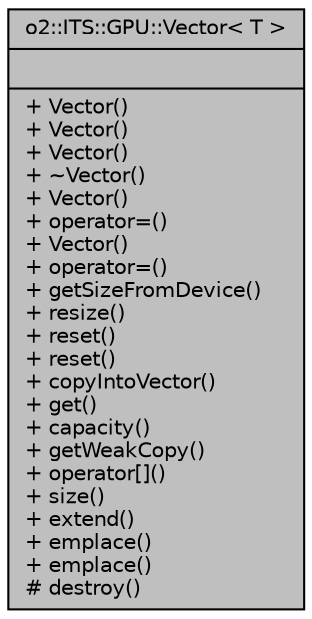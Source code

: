 digraph "o2::ITS::GPU::Vector&lt; T &gt;"
{
 // INTERACTIVE_SVG=YES
  bgcolor="transparent";
  edge [fontname="Helvetica",fontsize="10",labelfontname="Helvetica",labelfontsize="10"];
  node [fontname="Helvetica",fontsize="10",shape=record];
  Node1 [label="{o2::ITS::GPU::Vector\< T \>\n||+ Vector()\l+ Vector()\l+ Vector()\l+ ~Vector()\l+ Vector()\l+ operator=()\l+ Vector()\l+ operator=()\l+ getSizeFromDevice()\l+ resize()\l+ reset()\l+ reset()\l+ copyIntoVector()\l+ get()\l+ capacity()\l+ getWeakCopy()\l+ operator[]()\l+ size()\l+ extend()\l+ emplace()\l+ emplace()\l# destroy()\l}",height=0.2,width=0.4,color="black", fillcolor="grey75", style="filled" fontcolor="black"];
}
